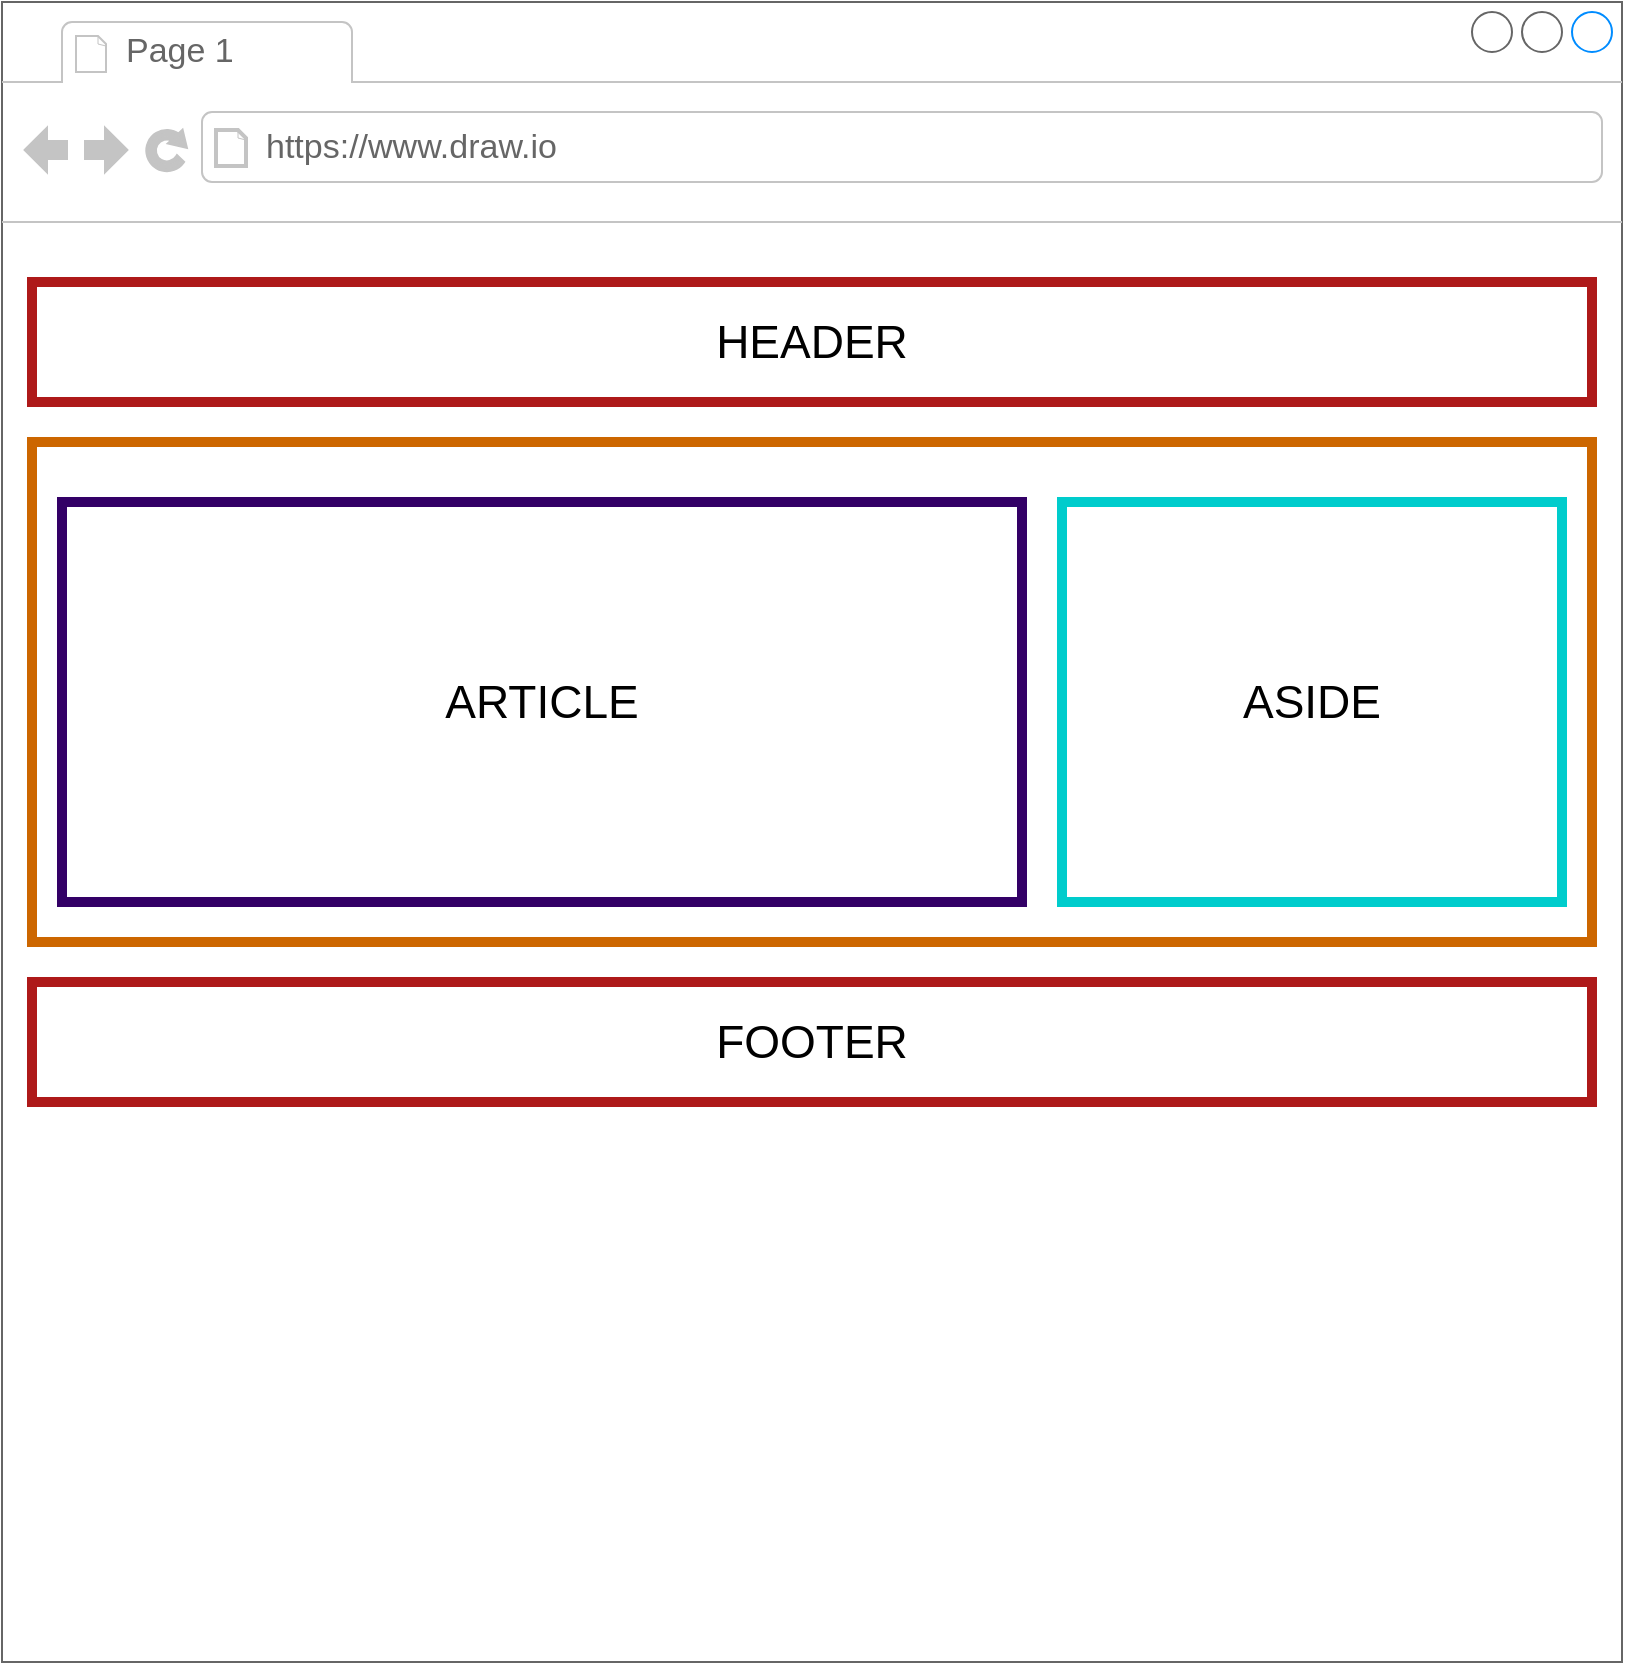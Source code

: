 <mxfile version="21.6.1" type="device">
  <diagram name="Página-1" id="5xZGwoBQXH4ZTYTrgQlR">
    <mxGraphModel dx="1434" dy="1925" grid="1" gridSize="10" guides="1" tooltips="1" connect="1" arrows="1" fold="1" page="1" pageScale="1" pageWidth="827" pageHeight="1169" math="0" shadow="0">
      <root>
        <mxCell id="0" />
        <mxCell id="1" parent="0" />
        <mxCell id="EeH7EwzgdKEc6dWmX7hu-1" value="" style="strokeWidth=1;shadow=0;dashed=0;align=center;html=1;shape=mxgraph.mockup.containers.browserWindow;rSize=0;strokeColor=#666666;strokeColor2=#008cff;strokeColor3=#c4c4c4;mainText=,;recursiveResize=0;movable=1;resizable=1;rotatable=1;deletable=1;editable=1;locked=0;connectable=1;" vertex="1" parent="1">
          <mxGeometry y="-200" width="810" height="830" as="geometry" />
        </mxCell>
        <mxCell id="EeH7EwzgdKEc6dWmX7hu-2" value="Page 1" style="strokeWidth=1;shadow=0;dashed=0;align=center;html=1;shape=mxgraph.mockup.containers.anchor;fontSize=17;fontColor=#666666;align=left;whiteSpace=wrap;" vertex="1" parent="EeH7EwzgdKEc6dWmX7hu-1">
          <mxGeometry x="60" y="12" width="110" height="26" as="geometry" />
        </mxCell>
        <mxCell id="EeH7EwzgdKEc6dWmX7hu-3" value="https://www.draw.io" style="strokeWidth=1;shadow=0;dashed=0;align=center;html=1;shape=mxgraph.mockup.containers.anchor;rSize=0;fontSize=17;fontColor=#666666;align=left;" vertex="1" parent="EeH7EwzgdKEc6dWmX7hu-1">
          <mxGeometry x="130" y="60" width="250" height="26" as="geometry" />
        </mxCell>
        <mxCell id="EeH7EwzgdKEc6dWmX7hu-6" value="FOOTER" style="rounded=0;whiteSpace=wrap;html=1;strokeColor=#ae1919;strokeWidth=5;fontSize=23;" vertex="1" parent="EeH7EwzgdKEc6dWmX7hu-1">
          <mxGeometry x="15" y="490" width="780" height="60" as="geometry" />
        </mxCell>
        <mxCell id="EeH7EwzgdKEc6dWmX7hu-4" value="HEADER" style="rounded=0;whiteSpace=wrap;html=1;strokeColor=#ae1919;strokeWidth=5;fontSize=23;" vertex="1" parent="EeH7EwzgdKEc6dWmX7hu-1">
          <mxGeometry x="15" y="140" width="780" height="60" as="geometry" />
        </mxCell>
        <mxCell id="EeH7EwzgdKEc6dWmX7hu-5" value="SECTION" style="rounded=0;whiteSpace=wrap;html=1;strokeColor=#CC6600;strokeWidth=5;fontSize=23;" vertex="1" parent="EeH7EwzgdKEc6dWmX7hu-1">
          <mxGeometry x="15" y="220" width="780" height="250" as="geometry" />
        </mxCell>
        <mxCell id="EeH7EwzgdKEc6dWmX7hu-7" value="ARTICLE" style="rounded=0;whiteSpace=wrap;html=1;strokeColor=#330066;strokeWidth=5;fontSize=23;" vertex="1" parent="EeH7EwzgdKEc6dWmX7hu-1">
          <mxGeometry x="30" y="250" width="480" height="200" as="geometry" />
        </mxCell>
        <mxCell id="EeH7EwzgdKEc6dWmX7hu-9" value="ASIDE" style="rounded=0;whiteSpace=wrap;html=1;strokeColor=#00CCCC;strokeWidth=5;fontSize=23;" vertex="1" parent="EeH7EwzgdKEc6dWmX7hu-1">
          <mxGeometry x="530" y="250" width="250" height="200" as="geometry" />
        </mxCell>
      </root>
    </mxGraphModel>
  </diagram>
</mxfile>
